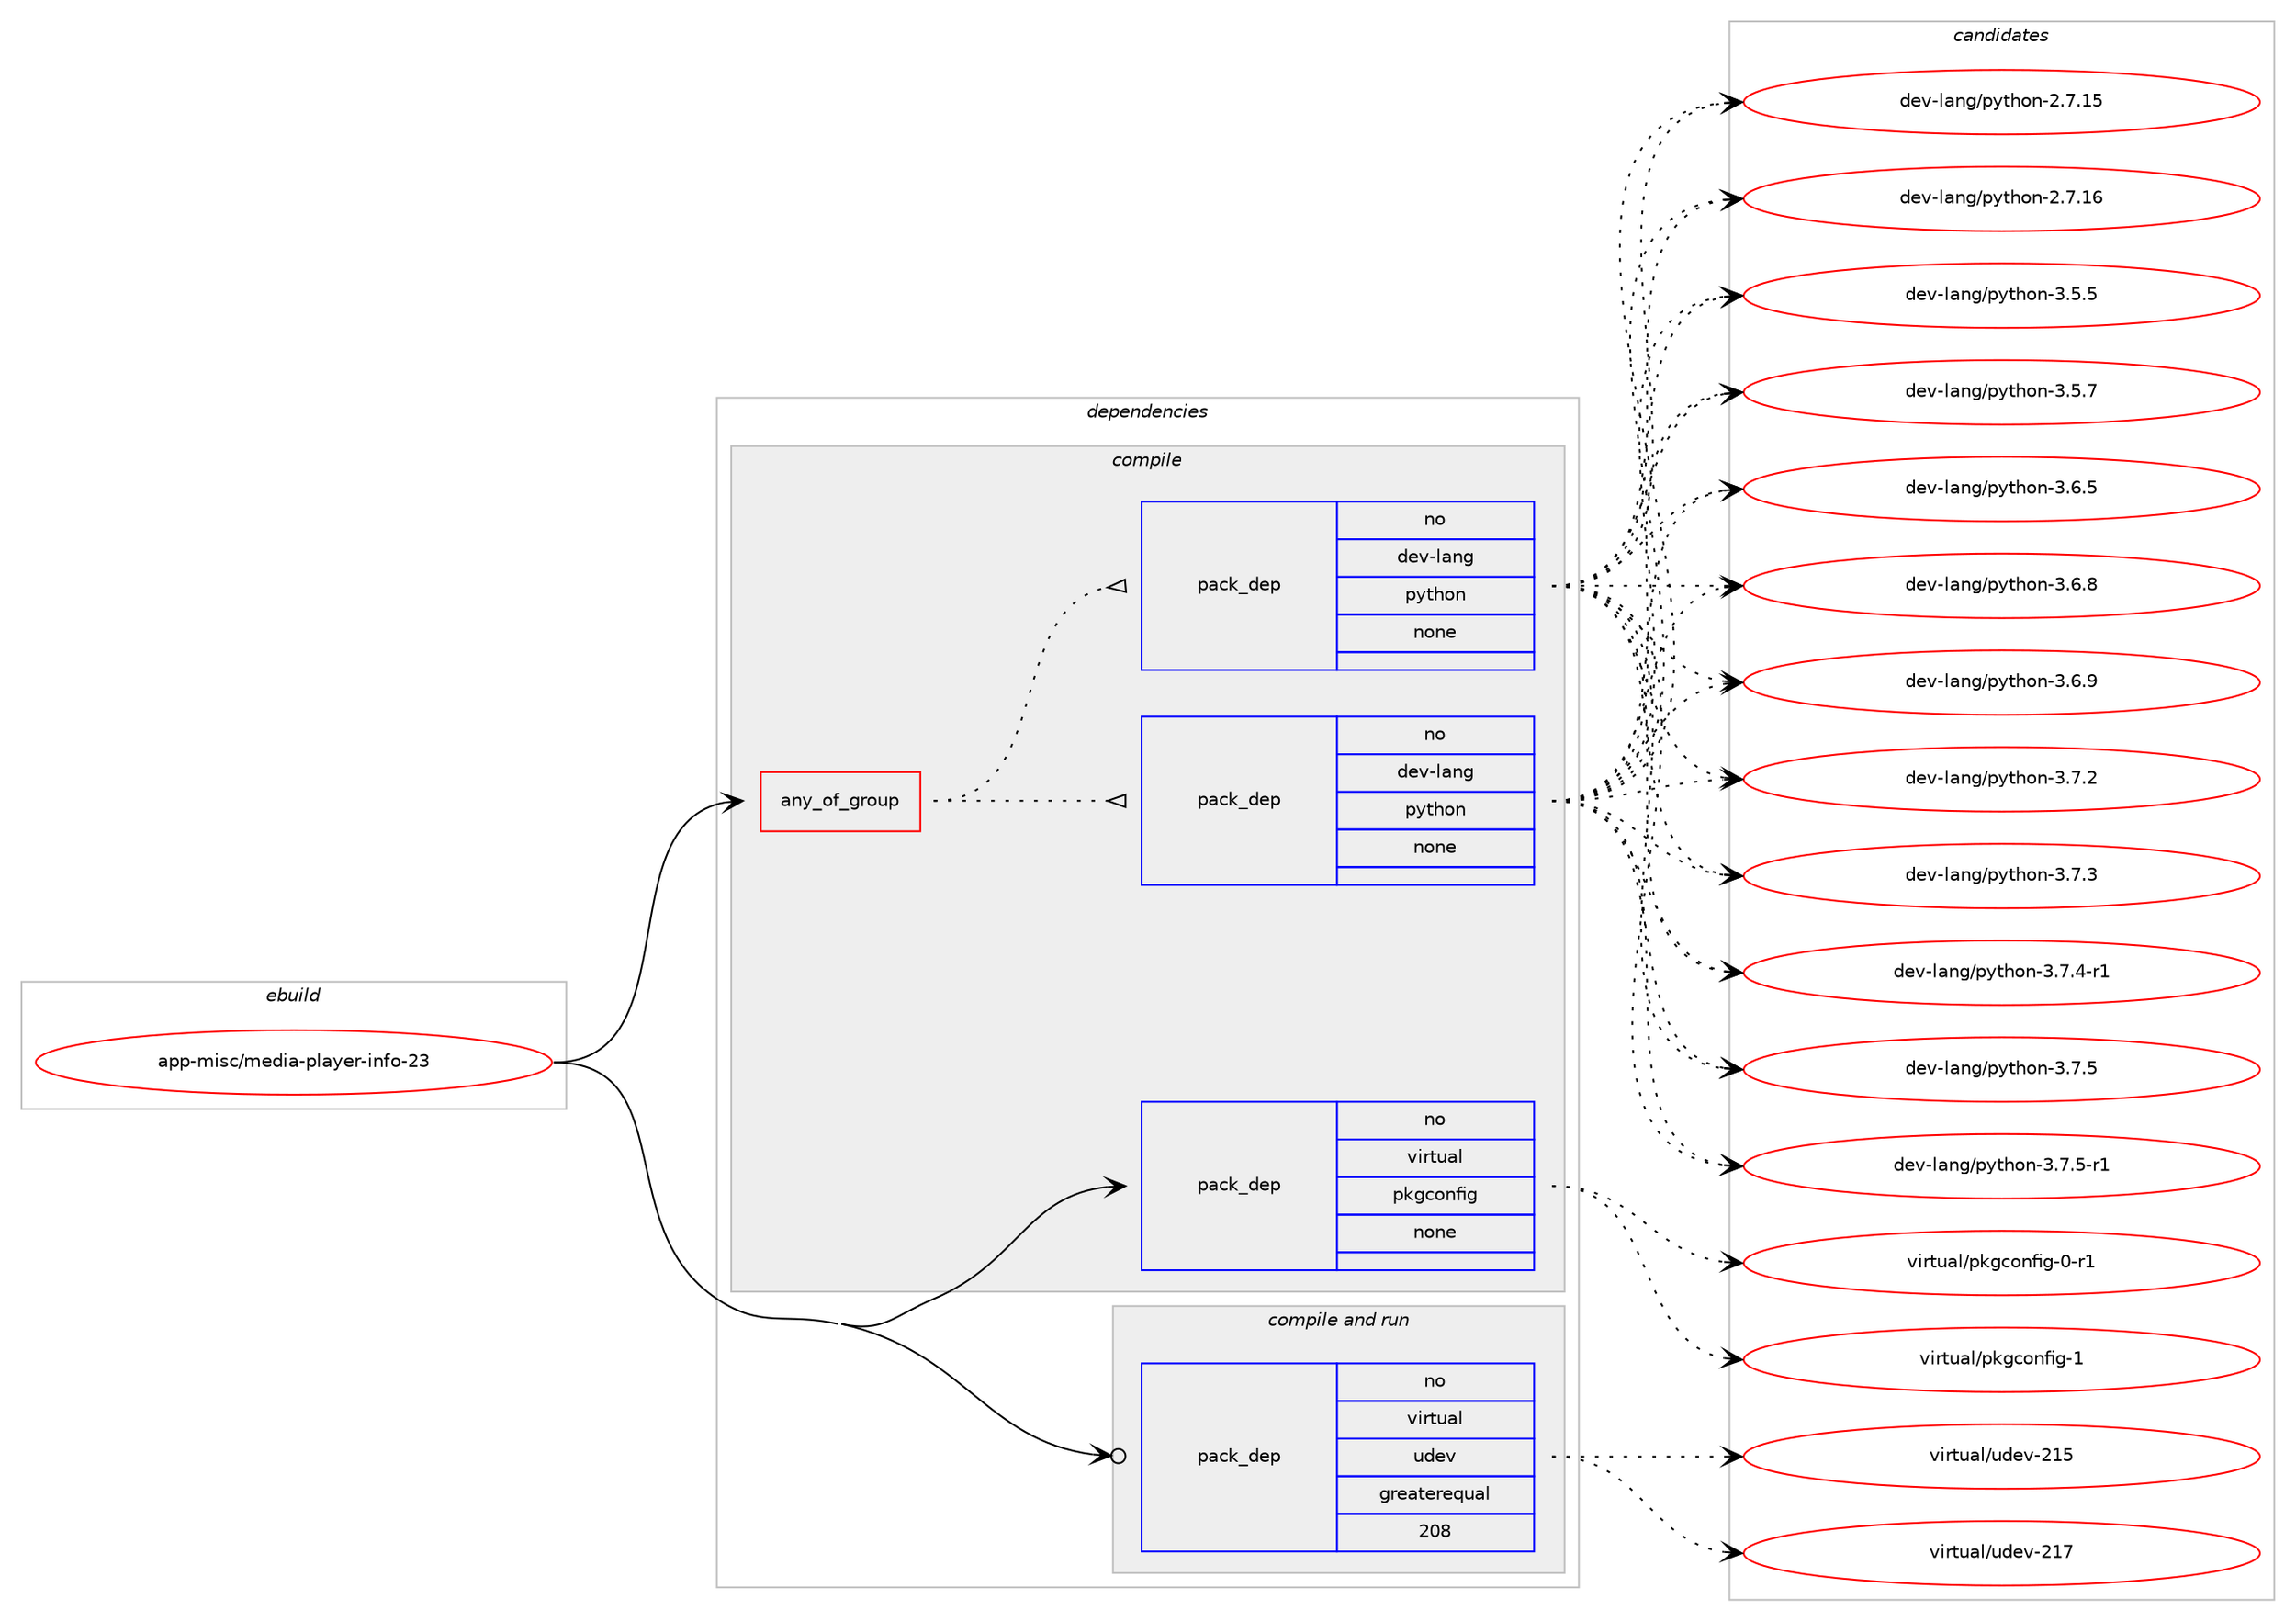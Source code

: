 digraph prolog {

# *************
# Graph options
# *************

newrank=true;
concentrate=true;
compound=true;
graph [rankdir=LR,fontname=Helvetica,fontsize=10,ranksep=1.5];#, ranksep=2.5, nodesep=0.2];
edge  [arrowhead=vee];
node  [fontname=Helvetica,fontsize=10];

# **********
# The ebuild
# **********

subgraph cluster_leftcol {
color=gray;
rank=same;
label=<<i>ebuild</i>>;
id [label="app-misc/media-player-info-23", color=red, width=4, href="../app-misc/media-player-info-23.svg"];
}

# ****************
# The dependencies
# ****************

subgraph cluster_midcol {
color=gray;
label=<<i>dependencies</i>>;
subgraph cluster_compile {
fillcolor="#eeeeee";
style=filled;
label=<<i>compile</i>>;
subgraph any8699 {
dependency499585 [label=<<TABLE BORDER="0" CELLBORDER="1" CELLSPACING="0" CELLPADDING="4"><TR><TD CELLPADDING="10">any_of_group</TD></TR></TABLE>>, shape=none, color=red];subgraph pack371231 {
dependency499586 [label=<<TABLE BORDER="0" CELLBORDER="1" CELLSPACING="0" CELLPADDING="4" WIDTH="220"><TR><TD ROWSPAN="6" CELLPADDING="30">pack_dep</TD></TR><TR><TD WIDTH="110">no</TD></TR><TR><TD>dev-lang</TD></TR><TR><TD>python</TD></TR><TR><TD>none</TD></TR><TR><TD></TD></TR></TABLE>>, shape=none, color=blue];
}
dependency499585:e -> dependency499586:w [weight=20,style="dotted",arrowhead="oinv"];
subgraph pack371232 {
dependency499587 [label=<<TABLE BORDER="0" CELLBORDER="1" CELLSPACING="0" CELLPADDING="4" WIDTH="220"><TR><TD ROWSPAN="6" CELLPADDING="30">pack_dep</TD></TR><TR><TD WIDTH="110">no</TD></TR><TR><TD>dev-lang</TD></TR><TR><TD>python</TD></TR><TR><TD>none</TD></TR><TR><TD></TD></TR></TABLE>>, shape=none, color=blue];
}
dependency499585:e -> dependency499587:w [weight=20,style="dotted",arrowhead="oinv"];
}
id:e -> dependency499585:w [weight=20,style="solid",arrowhead="vee"];
subgraph pack371233 {
dependency499588 [label=<<TABLE BORDER="0" CELLBORDER="1" CELLSPACING="0" CELLPADDING="4" WIDTH="220"><TR><TD ROWSPAN="6" CELLPADDING="30">pack_dep</TD></TR><TR><TD WIDTH="110">no</TD></TR><TR><TD>virtual</TD></TR><TR><TD>pkgconfig</TD></TR><TR><TD>none</TD></TR><TR><TD></TD></TR></TABLE>>, shape=none, color=blue];
}
id:e -> dependency499588:w [weight=20,style="solid",arrowhead="vee"];
}
subgraph cluster_compileandrun {
fillcolor="#eeeeee";
style=filled;
label=<<i>compile and run</i>>;
subgraph pack371234 {
dependency499589 [label=<<TABLE BORDER="0" CELLBORDER="1" CELLSPACING="0" CELLPADDING="4" WIDTH="220"><TR><TD ROWSPAN="6" CELLPADDING="30">pack_dep</TD></TR><TR><TD WIDTH="110">no</TD></TR><TR><TD>virtual</TD></TR><TR><TD>udev</TD></TR><TR><TD>greaterequal</TD></TR><TR><TD>208</TD></TR></TABLE>>, shape=none, color=blue];
}
id:e -> dependency499589:w [weight=20,style="solid",arrowhead="odotvee"];
}
subgraph cluster_run {
fillcolor="#eeeeee";
style=filled;
label=<<i>run</i>>;
}
}

# **************
# The candidates
# **************

subgraph cluster_choices {
rank=same;
color=gray;
label=<<i>candidates</i>>;

subgraph choice371231 {
color=black;
nodesep=1;
choice10010111845108971101034711212111610411111045504655464953 [label="dev-lang/python-2.7.15", color=red, width=4,href="../dev-lang/python-2.7.15.svg"];
choice10010111845108971101034711212111610411111045504655464954 [label="dev-lang/python-2.7.16", color=red, width=4,href="../dev-lang/python-2.7.16.svg"];
choice100101118451089711010347112121116104111110455146534653 [label="dev-lang/python-3.5.5", color=red, width=4,href="../dev-lang/python-3.5.5.svg"];
choice100101118451089711010347112121116104111110455146534655 [label="dev-lang/python-3.5.7", color=red, width=4,href="../dev-lang/python-3.5.7.svg"];
choice100101118451089711010347112121116104111110455146544653 [label="dev-lang/python-3.6.5", color=red, width=4,href="../dev-lang/python-3.6.5.svg"];
choice100101118451089711010347112121116104111110455146544656 [label="dev-lang/python-3.6.8", color=red, width=4,href="../dev-lang/python-3.6.8.svg"];
choice100101118451089711010347112121116104111110455146544657 [label="dev-lang/python-3.6.9", color=red, width=4,href="../dev-lang/python-3.6.9.svg"];
choice100101118451089711010347112121116104111110455146554650 [label="dev-lang/python-3.7.2", color=red, width=4,href="../dev-lang/python-3.7.2.svg"];
choice100101118451089711010347112121116104111110455146554651 [label="dev-lang/python-3.7.3", color=red, width=4,href="../dev-lang/python-3.7.3.svg"];
choice1001011184510897110103471121211161041111104551465546524511449 [label="dev-lang/python-3.7.4-r1", color=red, width=4,href="../dev-lang/python-3.7.4-r1.svg"];
choice100101118451089711010347112121116104111110455146554653 [label="dev-lang/python-3.7.5", color=red, width=4,href="../dev-lang/python-3.7.5.svg"];
choice1001011184510897110103471121211161041111104551465546534511449 [label="dev-lang/python-3.7.5-r1", color=red, width=4,href="../dev-lang/python-3.7.5-r1.svg"];
dependency499586:e -> choice10010111845108971101034711212111610411111045504655464953:w [style=dotted,weight="100"];
dependency499586:e -> choice10010111845108971101034711212111610411111045504655464954:w [style=dotted,weight="100"];
dependency499586:e -> choice100101118451089711010347112121116104111110455146534653:w [style=dotted,weight="100"];
dependency499586:e -> choice100101118451089711010347112121116104111110455146534655:w [style=dotted,weight="100"];
dependency499586:e -> choice100101118451089711010347112121116104111110455146544653:w [style=dotted,weight="100"];
dependency499586:e -> choice100101118451089711010347112121116104111110455146544656:w [style=dotted,weight="100"];
dependency499586:e -> choice100101118451089711010347112121116104111110455146544657:w [style=dotted,weight="100"];
dependency499586:e -> choice100101118451089711010347112121116104111110455146554650:w [style=dotted,weight="100"];
dependency499586:e -> choice100101118451089711010347112121116104111110455146554651:w [style=dotted,weight="100"];
dependency499586:e -> choice1001011184510897110103471121211161041111104551465546524511449:w [style=dotted,weight="100"];
dependency499586:e -> choice100101118451089711010347112121116104111110455146554653:w [style=dotted,weight="100"];
dependency499586:e -> choice1001011184510897110103471121211161041111104551465546534511449:w [style=dotted,weight="100"];
}
subgraph choice371232 {
color=black;
nodesep=1;
choice10010111845108971101034711212111610411111045504655464953 [label="dev-lang/python-2.7.15", color=red, width=4,href="../dev-lang/python-2.7.15.svg"];
choice10010111845108971101034711212111610411111045504655464954 [label="dev-lang/python-2.7.16", color=red, width=4,href="../dev-lang/python-2.7.16.svg"];
choice100101118451089711010347112121116104111110455146534653 [label="dev-lang/python-3.5.5", color=red, width=4,href="../dev-lang/python-3.5.5.svg"];
choice100101118451089711010347112121116104111110455146534655 [label="dev-lang/python-3.5.7", color=red, width=4,href="../dev-lang/python-3.5.7.svg"];
choice100101118451089711010347112121116104111110455146544653 [label="dev-lang/python-3.6.5", color=red, width=4,href="../dev-lang/python-3.6.5.svg"];
choice100101118451089711010347112121116104111110455146544656 [label="dev-lang/python-3.6.8", color=red, width=4,href="../dev-lang/python-3.6.8.svg"];
choice100101118451089711010347112121116104111110455146544657 [label="dev-lang/python-3.6.9", color=red, width=4,href="../dev-lang/python-3.6.9.svg"];
choice100101118451089711010347112121116104111110455146554650 [label="dev-lang/python-3.7.2", color=red, width=4,href="../dev-lang/python-3.7.2.svg"];
choice100101118451089711010347112121116104111110455146554651 [label="dev-lang/python-3.7.3", color=red, width=4,href="../dev-lang/python-3.7.3.svg"];
choice1001011184510897110103471121211161041111104551465546524511449 [label="dev-lang/python-3.7.4-r1", color=red, width=4,href="../dev-lang/python-3.7.4-r1.svg"];
choice100101118451089711010347112121116104111110455146554653 [label="dev-lang/python-3.7.5", color=red, width=4,href="../dev-lang/python-3.7.5.svg"];
choice1001011184510897110103471121211161041111104551465546534511449 [label="dev-lang/python-3.7.5-r1", color=red, width=4,href="../dev-lang/python-3.7.5-r1.svg"];
dependency499587:e -> choice10010111845108971101034711212111610411111045504655464953:w [style=dotted,weight="100"];
dependency499587:e -> choice10010111845108971101034711212111610411111045504655464954:w [style=dotted,weight="100"];
dependency499587:e -> choice100101118451089711010347112121116104111110455146534653:w [style=dotted,weight="100"];
dependency499587:e -> choice100101118451089711010347112121116104111110455146534655:w [style=dotted,weight="100"];
dependency499587:e -> choice100101118451089711010347112121116104111110455146544653:w [style=dotted,weight="100"];
dependency499587:e -> choice100101118451089711010347112121116104111110455146544656:w [style=dotted,weight="100"];
dependency499587:e -> choice100101118451089711010347112121116104111110455146544657:w [style=dotted,weight="100"];
dependency499587:e -> choice100101118451089711010347112121116104111110455146554650:w [style=dotted,weight="100"];
dependency499587:e -> choice100101118451089711010347112121116104111110455146554651:w [style=dotted,weight="100"];
dependency499587:e -> choice1001011184510897110103471121211161041111104551465546524511449:w [style=dotted,weight="100"];
dependency499587:e -> choice100101118451089711010347112121116104111110455146554653:w [style=dotted,weight="100"];
dependency499587:e -> choice1001011184510897110103471121211161041111104551465546534511449:w [style=dotted,weight="100"];
}
subgraph choice371233 {
color=black;
nodesep=1;
choice11810511411611797108471121071039911111010210510345484511449 [label="virtual/pkgconfig-0-r1", color=red, width=4,href="../virtual/pkgconfig-0-r1.svg"];
choice1181051141161179710847112107103991111101021051034549 [label="virtual/pkgconfig-1", color=red, width=4,href="../virtual/pkgconfig-1.svg"];
dependency499588:e -> choice11810511411611797108471121071039911111010210510345484511449:w [style=dotted,weight="100"];
dependency499588:e -> choice1181051141161179710847112107103991111101021051034549:w [style=dotted,weight="100"];
}
subgraph choice371234 {
color=black;
nodesep=1;
choice118105114116117971084711710010111845504953 [label="virtual/udev-215", color=red, width=4,href="../virtual/udev-215.svg"];
choice118105114116117971084711710010111845504955 [label="virtual/udev-217", color=red, width=4,href="../virtual/udev-217.svg"];
dependency499589:e -> choice118105114116117971084711710010111845504953:w [style=dotted,weight="100"];
dependency499589:e -> choice118105114116117971084711710010111845504955:w [style=dotted,weight="100"];
}
}

}
